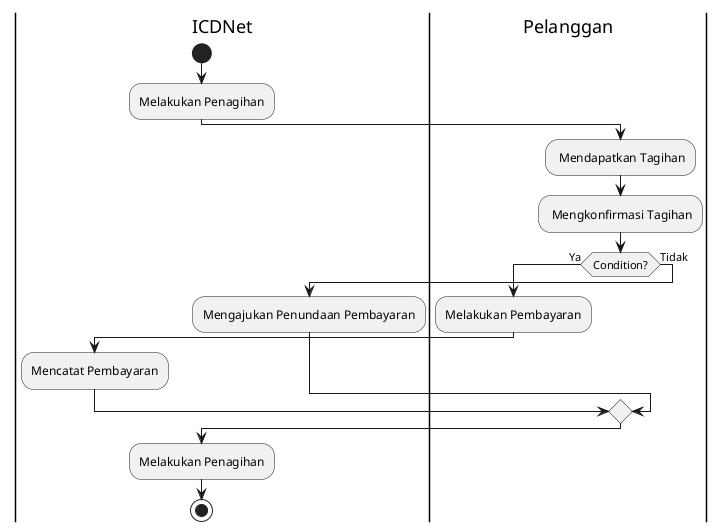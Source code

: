 @startuml
|ICDNet|
start
:Melakukan Penagihan;

|Pelanggan|
: Mendapatkan Tagihan;
: Mengkonfirmasi Tagihan;

|Pelanggan|
if (Condition?) then (Ya)
  :Melakukan Pembayaran;
  |ICDNet|
  :Mencatat Pembayaran;
else (Tidak)
  |ICDNet|
  :Mengajukan Penundaan Pembayaran;
endif

|ICDNet|
:Melakukan Penagihan;
stop
@enduml
